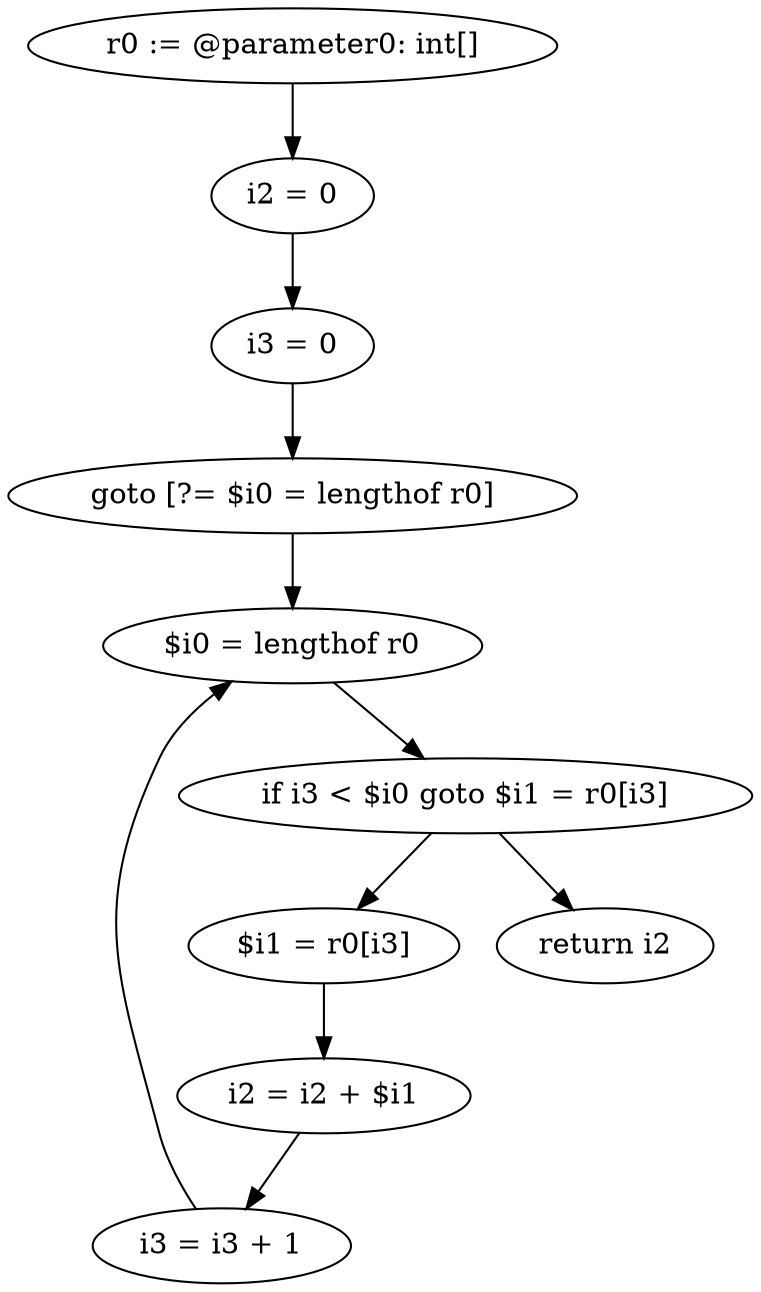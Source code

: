 digraph "unitGraph" {
    "r0 := @parameter0: int[]"
    "i2 = 0"
    "i3 = 0"
    "goto [?= $i0 = lengthof r0]"
    "$i1 = r0[i3]"
    "i2 = i2 + $i1"
    "i3 = i3 + 1"
    "$i0 = lengthof r0"
    "if i3 < $i0 goto $i1 = r0[i3]"
    "return i2"
    "r0 := @parameter0: int[]"->"i2 = 0";
    "i2 = 0"->"i3 = 0";
    "i3 = 0"->"goto [?= $i0 = lengthof r0]";
    "goto [?= $i0 = lengthof r0]"->"$i0 = lengthof r0";
    "$i1 = r0[i3]"->"i2 = i2 + $i1";
    "i2 = i2 + $i1"->"i3 = i3 + 1";
    "i3 = i3 + 1"->"$i0 = lengthof r0";
    "$i0 = lengthof r0"->"if i3 < $i0 goto $i1 = r0[i3]";
    "if i3 < $i0 goto $i1 = r0[i3]"->"return i2";
    "if i3 < $i0 goto $i1 = r0[i3]"->"$i1 = r0[i3]";
}
